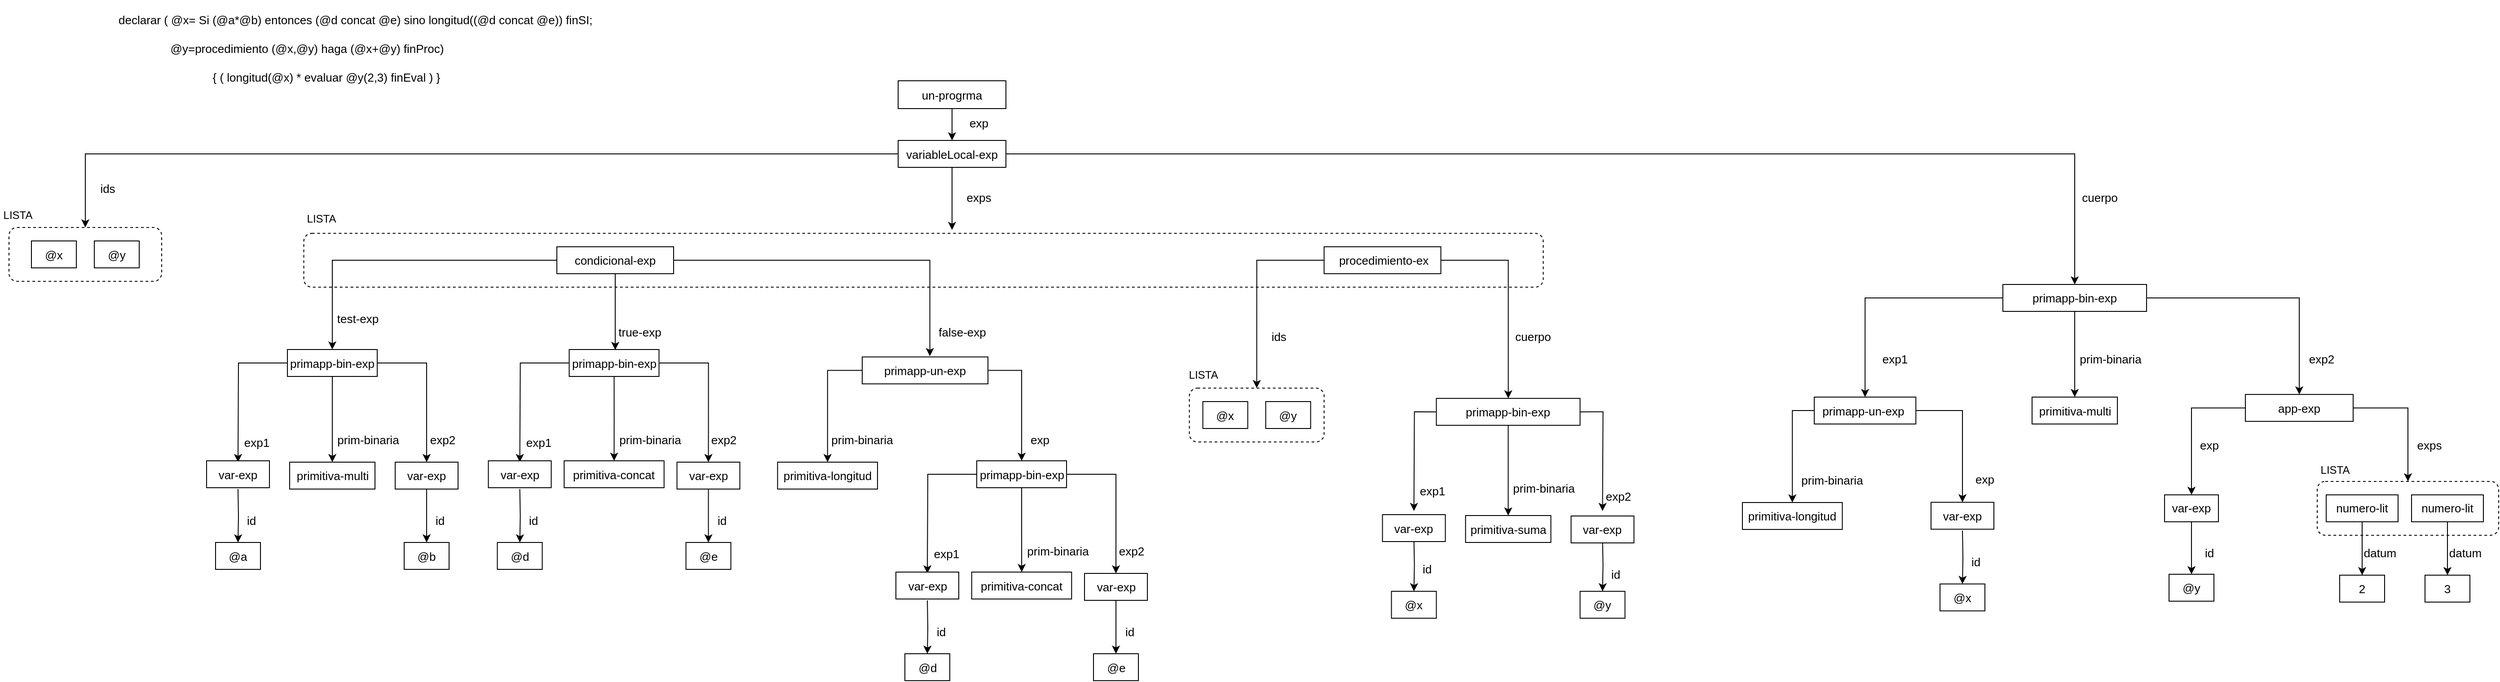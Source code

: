 <mxfile version="12.8.1" type="device"><diagram id="6paT6bCICy1OjPJKSsrn" name="Page-1"><mxGraphModel dx="4890" dy="3326" grid="1" gridSize="10" guides="1" tooltips="1" connect="1" arrows="1" fold="1" page="1" pageScale="1" pageWidth="827" pageHeight="1169" math="0" shadow="0"><root><mxCell id="0"/><mxCell id="1" parent="0"/><mxCell id="sHpWsN7wP_wHzQN0DbOn-65" value="" style="rounded=1;whiteSpace=wrap;html=1;fillColor=none;strokeColor=#000000;fontSize=13;dashed=1;" parent="1" vertex="1"><mxGeometry x="78.25" y="-890" width="1380" height="60" as="geometry"/></mxCell><mxCell id="sHpWsN7wP_wHzQN0DbOn-20" value="" style="rounded=1;whiteSpace=wrap;html=1;fillColor=none;strokeColor=#000000;fontSize=13;dashed=1;" parent="1" vertex="1"><mxGeometry x="-250" y="-896.5" width="170" height="60" as="geometry"/></mxCell><mxCell id="sHpWsN7wP_wHzQN0DbOn-1" value="&lt;p style=&quot;box-sizing: border-box ; margin-top: 0px ; margin-bottom: 1rem&quot;&gt;declarar (&lt;span&gt;&amp;nbsp;@x= Si (@a*@b) entonces (@d concat @e) sino longitud((@d concat @e)) finSI;&lt;/span&gt;&lt;/p&gt;&lt;p id=&quot;yui_3_17_2_1_1583632437635_43&quot; style=&quot;box-sizing: border-box ; margin-top: 0px ; margin-bottom: 1rem&quot;&gt;&amp;nbsp; &amp;nbsp; &amp;nbsp; &amp;nbsp; &amp;nbsp; &amp;nbsp; &amp;nbsp; &amp;nbsp; @y=procedimiento (@x,@y) haga (@x+@y) finProc&lt;span&gt;)&amp;nbsp;&lt;/span&gt;&lt;/p&gt;&lt;p id=&quot;yui_3_17_2_1_1583632437635_43&quot; style=&quot;box-sizing: border-box ; margin-top: 0px ; margin-bottom: 1rem&quot;&gt;&lt;span&gt;&amp;nbsp; &amp;nbsp; &amp;nbsp; &amp;nbsp; &amp;nbsp; &amp;nbsp; &amp;nbsp; &amp;nbsp; &amp;nbsp; &amp;nbsp; &amp;nbsp; &amp;nbsp; &amp;nbsp; &amp;nbsp; &amp;nbsp;{&amp;nbsp;&lt;/span&gt;&lt;span&gt;( longitud(@x) * evaluar @y(2,3) finEval )&amp;nbsp;&lt;/span&gt;&lt;span&gt;}&lt;/span&gt;&lt;/p&gt;&lt;p style=&quot;box-sizing: border-box ; margin-top: 0px ; margin-bottom: 1rem&quot;&gt;&lt;br style=&quot;box-sizing: border-box ; color: rgb(55 , 58 , 60) ; font-family: &amp;#34;poppins&amp;#34; , sans-serif ; font-size: 15px ; background-color: rgb(255 , 255 , 255)&quot;&gt;&lt;/p&gt;" style="text;html=1;strokeColor=none;fillColor=none;align=left;verticalAlign=middle;whiteSpace=wrap;rounded=0;fontSize=13;" parent="1" vertex="1"><mxGeometry x="-130" y="-1150" width="626.75" height="156.5" as="geometry"/></mxCell><mxCell id="sHpWsN7wP_wHzQN0DbOn-13" style="edgeStyle=orthogonalEdgeStyle;rounded=0;orthogonalLoop=1;jettySize=auto;html=1;exitX=0.5;exitY=1;exitDx=0;exitDy=0;entryX=0.5;entryY=0;entryDx=0;entryDy=0;fontSize=13;" parent="1" source="sHpWsN7wP_wHzQN0DbOn-2" target="sHpWsN7wP_wHzQN0DbOn-12" edge="1"><mxGeometry relative="1" as="geometry"/></mxCell><mxCell id="sHpWsN7wP_wHzQN0DbOn-2" value="un-progrma" style="rounded=0;whiteSpace=wrap;html=1;fontSize=13;" parent="1" vertex="1"><mxGeometry x="740" y="-1060" width="120" height="31" as="geometry"/></mxCell><mxCell id="sHpWsN7wP_wHzQN0DbOn-251" style="edgeStyle=orthogonalEdgeStyle;rounded=0;orthogonalLoop=1;jettySize=auto;html=1;exitX=0;exitY=0.5;exitDx=0;exitDy=0;entryX=0.5;entryY=0;entryDx=0;entryDy=0;fontSize=13;" parent="1" source="sHpWsN7wP_wHzQN0DbOn-9" target="sHpWsN7wP_wHzQN0DbOn-407" edge="1"><mxGeometry relative="1" as="geometry"><mxPoint x="113.25" y="-740.5" as="targetPoint"/></mxGeometry></mxCell><mxCell id="sHpWsN7wP_wHzQN0DbOn-420" style="edgeStyle=orthogonalEdgeStyle;rounded=0;orthogonalLoop=1;jettySize=auto;html=1;exitX=0.5;exitY=1;exitDx=0;exitDy=0;fontSize=13;" parent="1" source="sHpWsN7wP_wHzQN0DbOn-9" edge="1"><mxGeometry relative="1" as="geometry"><mxPoint x="425" y="-760" as="targetPoint"/></mxGeometry></mxCell><mxCell id="sHpWsN7wP_wHzQN0DbOn-479" style="edgeStyle=orthogonalEdgeStyle;rounded=0;orthogonalLoop=1;jettySize=auto;html=1;exitX=1;exitY=0.5;exitDx=0;exitDy=0;entryX=0.538;entryY=-0.03;entryDx=0;entryDy=0;entryPerimeter=0;fontSize=13;" parent="1" source="sHpWsN7wP_wHzQN0DbOn-9" target="sHpWsN7wP_wHzQN0DbOn-472" edge="1"><mxGeometry relative="1" as="geometry"/></mxCell><mxCell id="sHpWsN7wP_wHzQN0DbOn-9" value="condicional-exp" style="rounded=0;whiteSpace=wrap;html=1;fontSize=13;" parent="1" vertex="1"><mxGeometry x="360" y="-875" width="130" height="30" as="geometry"/></mxCell><mxCell id="sHpWsN7wP_wHzQN0DbOn-19" style="edgeStyle=orthogonalEdgeStyle;rounded=0;orthogonalLoop=1;jettySize=auto;html=1;exitX=0;exitY=0.5;exitDx=0;exitDy=0;entryX=0.5;entryY=0;entryDx=0;entryDy=0;fontSize=13;" parent="1" source="sHpWsN7wP_wHzQN0DbOn-12" target="sHpWsN7wP_wHzQN0DbOn-20" edge="1"><mxGeometry relative="1" as="geometry"><mxPoint x="270" y="-940" as="targetPoint"/></mxGeometry></mxCell><mxCell id="sHpWsN7wP_wHzQN0DbOn-22" style="edgeStyle=orthogonalEdgeStyle;rounded=0;orthogonalLoop=1;jettySize=auto;html=1;exitX=1;exitY=0.5;exitDx=0;exitDy=0;entryX=0.5;entryY=0;entryDx=0;entryDy=0;fontSize=13;" parent="1" source="sHpWsN7wP_wHzQN0DbOn-12" target="sHpWsN7wP_wHzQN0DbOn-353" edge="1"><mxGeometry relative="1" as="geometry"><mxPoint x="2218" y="-861.5" as="targetPoint"/></mxGeometry></mxCell><mxCell id="sHpWsN7wP_wHzQN0DbOn-329" style="edgeStyle=orthogonalEdgeStyle;rounded=0;orthogonalLoop=1;jettySize=auto;html=1;exitX=0.5;exitY=1;exitDx=0;exitDy=0;entryX=0.523;entryY=-0.062;entryDx=0;entryDy=0;entryPerimeter=0;fontSize=13;" parent="1" source="sHpWsN7wP_wHzQN0DbOn-12" target="sHpWsN7wP_wHzQN0DbOn-65" edge="1"><mxGeometry relative="1" as="geometry"/></mxCell><mxCell id="sHpWsN7wP_wHzQN0DbOn-12" value="variableLocal-exp" style="rounded=0;whiteSpace=wrap;html=1;fontSize=13;" parent="1" vertex="1"><mxGeometry x="740" y="-993.5" width="120" height="30" as="geometry"/></mxCell><mxCell id="sHpWsN7wP_wHzQN0DbOn-14" value="exp" style="text;html=1;strokeColor=none;fillColor=none;align=center;verticalAlign=middle;whiteSpace=wrap;rounded=0;fontSize=13;" parent="1" vertex="1"><mxGeometry x="810" y="-1023.5" width="40" height="20" as="geometry"/></mxCell><mxCell id="sHpWsN7wP_wHzQN0DbOn-23" value="@x" style="rounded=0;whiteSpace=wrap;html=1;strokeColor=#000000;fillColor=none;fontSize=13;" parent="1" vertex="1"><mxGeometry x="-225" y="-881.5" width="50" height="30" as="geometry"/></mxCell><mxCell id="sHpWsN7wP_wHzQN0DbOn-24" value="@y" style="rounded=0;whiteSpace=wrap;html=1;strokeColor=#000000;fillColor=none;fontSize=13;" parent="1" vertex="1"><mxGeometry x="-155" y="-881.5" width="50" height="30" as="geometry"/></mxCell><mxCell id="sHpWsN7wP_wHzQN0DbOn-29" value="cuerpo" style="text;html=1;strokeColor=none;fillColor=none;align=center;verticalAlign=middle;whiteSpace=wrap;rounded=0;fontSize=13;" parent="1" vertex="1"><mxGeometry x="2058" y="-940" width="40" height="20" as="geometry"/></mxCell><mxCell id="sHpWsN7wP_wHzQN0DbOn-30" value="ids" style="text;html=1;strokeColor=none;fillColor=none;align=center;verticalAlign=middle;whiteSpace=wrap;rounded=0;fontSize=13;" parent="1" vertex="1"><mxGeometry x="-160" y="-950" width="40" height="20" as="geometry"/></mxCell><mxCell id="sHpWsN7wP_wHzQN0DbOn-100" value="test-exp" style="text;html=1;strokeColor=none;fillColor=none;align=center;verticalAlign=middle;whiteSpace=wrap;rounded=0;fontSize=13;" parent="1" vertex="1"><mxGeometry x="110" y="-805.5" width="57" height="20" as="geometry"/></mxCell><mxCell id="sHpWsN7wP_wHzQN0DbOn-110" value="exps" style="text;html=1;strokeColor=none;fillColor=none;align=center;verticalAlign=middle;whiteSpace=wrap;rounded=0;fontSize=13;" parent="1" vertex="1"><mxGeometry x="810" y="-940" width="40" height="20" as="geometry"/></mxCell><mxCell id="sHpWsN7wP_wHzQN0DbOn-272" style="edgeStyle=orthogonalEdgeStyle;rounded=0;orthogonalLoop=1;jettySize=auto;html=1;exitX=0;exitY=0.5;exitDx=0;exitDy=0;entryX=0.5;entryY=0;entryDx=0;entryDy=0;fontSize=13;" parent="1" source="sHpWsN7wP_wHzQN0DbOn-273" target="sHpWsN7wP_wHzQN0DbOn-279" edge="1"><mxGeometry relative="1" as="geometry"/></mxCell><mxCell id="sHpWsN7wP_wHzQN0DbOn-325" style="edgeStyle=orthogonalEdgeStyle;rounded=0;orthogonalLoop=1;jettySize=auto;html=1;exitX=1;exitY=0.5;exitDx=0;exitDy=0;fontSize=13;" parent="1" source="sHpWsN7wP_wHzQN0DbOn-273" target="sHpWsN7wP_wHzQN0DbOn-293" edge="1"><mxGeometry relative="1" as="geometry"/></mxCell><mxCell id="sHpWsN7wP_wHzQN0DbOn-273" value="&amp;nbsp;procedimiento-ex" style="rounded=0;whiteSpace=wrap;html=1;fontSize=13;" parent="1" vertex="1"><mxGeometry x="1214.25" y="-875" width="130" height="30" as="geometry"/></mxCell><mxCell id="sHpWsN7wP_wHzQN0DbOn-274" value="cuerpo" style="text;html=1;strokeColor=none;fillColor=none;align=center;verticalAlign=middle;whiteSpace=wrap;rounded=0;fontSize=13;" parent="1" vertex="1"><mxGeometry x="1426.75" y="-785.5" width="40" height="20" as="geometry"/></mxCell><mxCell id="sHpWsN7wP_wHzQN0DbOn-279" value="" style="rounded=1;whiteSpace=wrap;html=1;fillColor=none;strokeColor=#000000;fontSize=13;dashed=1;" parent="1" vertex="1"><mxGeometry x="1064.25" y="-717.5" width="150" height="60" as="geometry"/></mxCell><mxCell id="sHpWsN7wP_wHzQN0DbOn-284" value="@x" style="rounded=0;whiteSpace=wrap;html=1;strokeColor=#000000;fillColor=none;fontSize=13;" parent="1" vertex="1"><mxGeometry x="1079.25" y="-702.5" width="50" height="30" as="geometry"/></mxCell><mxCell id="sHpWsN7wP_wHzQN0DbOn-285" value="@y" style="rounded=0;whiteSpace=wrap;html=1;strokeColor=#000000;fillColor=none;fontSize=13;" parent="1" vertex="1"><mxGeometry x="1149.25" y="-702.5" width="50" height="30" as="geometry"/></mxCell><mxCell id="sHpWsN7wP_wHzQN0DbOn-288" value="ids" style="text;html=1;strokeColor=none;fillColor=none;align=center;verticalAlign=middle;whiteSpace=wrap;rounded=0;fontSize=13;" parent="1" vertex="1"><mxGeometry x="1144.25" y="-785.5" width="40" height="20" as="geometry"/></mxCell><mxCell id="sHpWsN7wP_wHzQN0DbOn-290" style="edgeStyle=orthogonalEdgeStyle;rounded=0;orthogonalLoop=1;jettySize=auto;html=1;exitX=0.5;exitY=1;exitDx=0;exitDy=0;fontSize=13;" parent="1" source="sHpWsN7wP_wHzQN0DbOn-293" target="sHpWsN7wP_wHzQN0DbOn-294" edge="1"><mxGeometry relative="1" as="geometry"/></mxCell><mxCell id="sHpWsN7wP_wHzQN0DbOn-291" style="edgeStyle=orthogonalEdgeStyle;rounded=0;orthogonalLoop=1;jettySize=auto;html=1;exitX=1;exitY=0.5;exitDx=0;exitDy=0;entryX=0.5;entryY=0;entryDx=0;entryDy=0;fontSize=13;" parent="1" source="sHpWsN7wP_wHzQN0DbOn-293" edge="1"><mxGeometry relative="1" as="geometry"><mxPoint x="1524.25" y="-580.56" as="targetPoint"/></mxGeometry></mxCell><mxCell id="sHpWsN7wP_wHzQN0DbOn-292" style="edgeStyle=orthogonalEdgeStyle;rounded=0;orthogonalLoop=1;jettySize=auto;html=1;exitX=0;exitY=0.5;exitDx=0;exitDy=0;entryX=0.5;entryY=0;entryDx=0;entryDy=0;fontSize=13;" parent="1" source="sHpWsN7wP_wHzQN0DbOn-293" edge="1"><mxGeometry relative="1" as="geometry"><mxPoint x="1314.25" y="-580.56" as="targetPoint"/></mxGeometry></mxCell><mxCell id="sHpWsN7wP_wHzQN0DbOn-293" value="primapp-bin-exp" style="rounded=0;whiteSpace=wrap;html=1;strokeColor=#000000;fillColor=none;fontSize=13;" parent="1" vertex="1"><mxGeometry x="1339.25" y="-706.06" width="160" height="30" as="geometry"/></mxCell><mxCell id="sHpWsN7wP_wHzQN0DbOn-294" value="primitiva-suma" style="rounded=0;whiteSpace=wrap;html=1;strokeColor=#000000;fillColor=none;fontSize=13;" parent="1" vertex="1"><mxGeometry x="1371.75" y="-575.5" width="95" height="30" as="geometry"/></mxCell><mxCell id="sHpWsN7wP_wHzQN0DbOn-295" style="edgeStyle=orthogonalEdgeStyle;rounded=0;orthogonalLoop=1;jettySize=auto;html=1;exitX=0.5;exitY=1;exitDx=0;exitDy=0;entryX=0.5;entryY=0;entryDx=0;entryDy=0;fontSize=13;" parent="1" target="sHpWsN7wP_wHzQN0DbOn-297" edge="1"><mxGeometry relative="1" as="geometry"><mxPoint x="1524.25" y="-550.56" as="sourcePoint"/></mxGeometry></mxCell><mxCell id="sHpWsN7wP_wHzQN0DbOn-296" value="var-exp" style="rounded=0;whiteSpace=wrap;html=1;fontSize=13;" parent="1" vertex="1"><mxGeometry x="1489.25" y="-575" width="70" height="30" as="geometry"/></mxCell><mxCell id="sHpWsN7wP_wHzQN0DbOn-297" value="@y" style="rounded=0;whiteSpace=wrap;html=1;strokeColor=#000000;fillColor=none;fontSize=13;" parent="1" vertex="1"><mxGeometry x="1499.25" y="-491.06" width="50" height="30" as="geometry"/></mxCell><mxCell id="sHpWsN7wP_wHzQN0DbOn-298" value="id" style="text;html=1;strokeColor=none;fillColor=none;align=center;verticalAlign=middle;whiteSpace=wrap;rounded=0;fontSize=13;" parent="1" vertex="1"><mxGeometry x="1519.25" y="-520" width="40" height="20" as="geometry"/></mxCell><mxCell id="sHpWsN7wP_wHzQN0DbOn-299" style="edgeStyle=orthogonalEdgeStyle;rounded=0;orthogonalLoop=1;jettySize=auto;html=1;exitX=0.5;exitY=1;exitDx=0;exitDy=0;entryX=0.5;entryY=0;entryDx=0;entryDy=0;fontSize=13;" parent="1" target="sHpWsN7wP_wHzQN0DbOn-301" edge="1"><mxGeometry relative="1" as="geometry"><mxPoint x="1314.25" y="-550.56" as="sourcePoint"/></mxGeometry></mxCell><mxCell id="sHpWsN7wP_wHzQN0DbOn-300" value="var-exp" style="rounded=0;whiteSpace=wrap;html=1;fontSize=13;" parent="1" vertex="1"><mxGeometry x="1279.25" y="-576.5" width="70" height="30" as="geometry"/></mxCell><mxCell id="sHpWsN7wP_wHzQN0DbOn-301" value="@x" style="rounded=0;whiteSpace=wrap;html=1;strokeColor=#000000;fillColor=none;fontSize=13;" parent="1" vertex="1"><mxGeometry x="1289.25" y="-491.06" width="50" height="30" as="geometry"/></mxCell><mxCell id="sHpWsN7wP_wHzQN0DbOn-302" value="id" style="text;html=1;strokeColor=none;fillColor=none;align=center;verticalAlign=middle;whiteSpace=wrap;rounded=0;fontSize=13;" parent="1" vertex="1"><mxGeometry x="1309.25" y="-525.56" width="40" height="20" as="geometry"/></mxCell><mxCell id="sHpWsN7wP_wHzQN0DbOn-304" value="exp2" style="text;html=1;strokeColor=none;fillColor=none;align=center;verticalAlign=middle;whiteSpace=wrap;rounded=0;fontSize=13;" parent="1" vertex="1"><mxGeometry x="1521.75" y="-607.25" width="40" height="20" as="geometry"/></mxCell><mxCell id="sHpWsN7wP_wHzQN0DbOn-306" value="exp1" style="text;html=1;strokeColor=none;fillColor=none;align=center;verticalAlign=middle;whiteSpace=wrap;rounded=0;fontSize=13;" parent="1" vertex="1"><mxGeometry x="1315.25" y="-612.81" width="40" height="20" as="geometry"/></mxCell><mxCell id="sHpWsN7wP_wHzQN0DbOn-308" value="prim-binaria" style="text;html=1;strokeColor=none;fillColor=none;align=center;verticalAlign=middle;whiteSpace=wrap;rounded=0;fontSize=13;" parent="1" vertex="1"><mxGeometry x="1419.25" y="-615.56" width="80" height="20" as="geometry"/></mxCell><mxCell id="sHpWsN7wP_wHzQN0DbOn-350" style="edgeStyle=orthogonalEdgeStyle;rounded=0;orthogonalLoop=1;jettySize=auto;html=1;exitX=0.5;exitY=1;exitDx=0;exitDy=0;fontSize=13;" parent="1" source="sHpWsN7wP_wHzQN0DbOn-353" target="sHpWsN7wP_wHzQN0DbOn-354" edge="1"><mxGeometry relative="1" as="geometry"/></mxCell><mxCell id="sHpWsN7wP_wHzQN0DbOn-401" style="edgeStyle=orthogonalEdgeStyle;rounded=0;orthogonalLoop=1;jettySize=auto;html=1;exitX=1;exitY=0.5;exitDx=0;exitDy=0;entryX=0.5;entryY=0;entryDx=0;entryDy=0;fontSize=13;" parent="1" source="sHpWsN7wP_wHzQN0DbOn-353" target="sHpWsN7wP_wHzQN0DbOn-385" edge="1"><mxGeometry relative="1" as="geometry"/></mxCell><mxCell id="sHpWsN7wP_wHzQN0DbOn-521" style="edgeStyle=orthogonalEdgeStyle;rounded=0;orthogonalLoop=1;jettySize=auto;html=1;exitX=0;exitY=0.5;exitDx=0;exitDy=0;entryX=0.5;entryY=0;entryDx=0;entryDy=0;fontSize=13;" parent="1" source="sHpWsN7wP_wHzQN0DbOn-353" target="sHpWsN7wP_wHzQN0DbOn-517" edge="1"><mxGeometry relative="1" as="geometry"/></mxCell><mxCell id="sHpWsN7wP_wHzQN0DbOn-353" value="primapp-bin-exp" style="rounded=0;whiteSpace=wrap;html=1;strokeColor=#000000;fillColor=none;fontSize=13;" parent="1" vertex="1"><mxGeometry x="1970" y="-833" width="160" height="30" as="geometry"/></mxCell><mxCell id="sHpWsN7wP_wHzQN0DbOn-354" value="primitiva-multi" style="rounded=0;whiteSpace=wrap;html=1;strokeColor=#000000;fillColor=none;fontSize=13;" parent="1" vertex="1"><mxGeometry x="2002.5" y="-707.5" width="95" height="30" as="geometry"/></mxCell><mxCell id="sHpWsN7wP_wHzQN0DbOn-363" value="exp2" style="text;html=1;strokeColor=none;fillColor=none;align=center;verticalAlign=middle;whiteSpace=wrap;rounded=0;fontSize=13;" parent="1" vertex="1"><mxGeometry x="2305" y="-760.5" width="40" height="20" as="geometry"/></mxCell><mxCell id="sHpWsN7wP_wHzQN0DbOn-364" value="exp1" style="text;html=1;strokeColor=none;fillColor=none;align=center;verticalAlign=middle;whiteSpace=wrap;rounded=0;fontSize=13;" parent="1" vertex="1"><mxGeometry x="1830" y="-760.5" width="40" height="20" as="geometry"/></mxCell><mxCell id="sHpWsN7wP_wHzQN0DbOn-365" value="prim-binaria" style="text;html=1;strokeColor=none;fillColor=none;align=center;verticalAlign=middle;whiteSpace=wrap;rounded=0;fontSize=13;" parent="1" vertex="1"><mxGeometry x="2050" y="-760.5" width="80" height="20" as="geometry"/></mxCell><mxCell id="sHpWsN7wP_wHzQN0DbOn-383" style="edgeStyle=orthogonalEdgeStyle;rounded=0;orthogonalLoop=1;jettySize=auto;html=1;exitX=0;exitY=0.5;exitDx=0;exitDy=0;entryX=0.5;entryY=0;entryDx=0;entryDy=0;fontSize=13;" parent="1" source="sHpWsN7wP_wHzQN0DbOn-385" target="sHpWsN7wP_wHzQN0DbOn-387" edge="1"><mxGeometry relative="1" as="geometry"/></mxCell><mxCell id="sHpWsN7wP_wHzQN0DbOn-384" style="edgeStyle=orthogonalEdgeStyle;rounded=0;orthogonalLoop=1;jettySize=auto;html=1;exitX=1;exitY=0.5;exitDx=0;exitDy=0;entryX=0.5;entryY=0;entryDx=0;entryDy=0;fontSize=13;" parent="1" source="sHpWsN7wP_wHzQN0DbOn-385" target="sHpWsN7wP_wHzQN0DbOn-388" edge="1"><mxGeometry relative="1" as="geometry"/></mxCell><mxCell id="sHpWsN7wP_wHzQN0DbOn-385" value="app-exp" style="rounded=0;whiteSpace=wrap;html=1;fontSize=13;" parent="1" vertex="1"><mxGeometry x="2240" y="-710.43" width="120" height="30" as="geometry"/></mxCell><mxCell id="sHpWsN7wP_wHzQN0DbOn-386" style="edgeStyle=orthogonalEdgeStyle;rounded=0;orthogonalLoop=1;jettySize=auto;html=1;exitX=0.5;exitY=1;exitDx=0;exitDy=0;entryX=0.5;entryY=0;entryDx=0;entryDy=0;fontSize=13;" parent="1" source="sHpWsN7wP_wHzQN0DbOn-387" target="sHpWsN7wP_wHzQN0DbOn-395" edge="1"><mxGeometry relative="1" as="geometry"/></mxCell><mxCell id="sHpWsN7wP_wHzQN0DbOn-387" value="var-exp" style="rounded=0;whiteSpace=wrap;html=1;fontSize=13;" parent="1" vertex="1"><mxGeometry x="2150" y="-598.56" width="60" height="30" as="geometry"/></mxCell><mxCell id="sHpWsN7wP_wHzQN0DbOn-388" value="" style="rounded=1;whiteSpace=wrap;html=1;fillColor=none;strokeColor=#000000;fontSize=13;dashed=1;" parent="1" vertex="1"><mxGeometry x="2320" y="-613.56" width="202" height="60" as="geometry"/></mxCell><mxCell id="sHpWsN7wP_wHzQN0DbOn-389" style="edgeStyle=orthogonalEdgeStyle;rounded=0;orthogonalLoop=1;jettySize=auto;html=1;exitX=0.5;exitY=1;exitDx=0;exitDy=0;fontSize=13;" parent="1" source="sHpWsN7wP_wHzQN0DbOn-390" target="sHpWsN7wP_wHzQN0DbOn-394" edge="1"><mxGeometry relative="1" as="geometry"/></mxCell><mxCell id="sHpWsN7wP_wHzQN0DbOn-390" value="numero-lit" style="rounded=0;whiteSpace=wrap;html=1;fontSize=13;" parent="1" vertex="1"><mxGeometry x="2330" y="-598.56" width="80" height="30" as="geometry"/></mxCell><mxCell id="sHpWsN7wP_wHzQN0DbOn-391" style="edgeStyle=orthogonalEdgeStyle;rounded=0;orthogonalLoop=1;jettySize=auto;html=1;exitX=0.5;exitY=1;exitDx=0;exitDy=0;entryX=0.5;entryY=0;entryDx=0;entryDy=0;fontSize=13;" parent="1" source="sHpWsN7wP_wHzQN0DbOn-392" target="sHpWsN7wP_wHzQN0DbOn-393" edge="1"><mxGeometry relative="1" as="geometry"/></mxCell><mxCell id="sHpWsN7wP_wHzQN0DbOn-392" value="numero-lit" style="rounded=0;whiteSpace=wrap;html=1;fontSize=13;" parent="1" vertex="1"><mxGeometry x="2425" y="-598.56" width="80" height="30" as="geometry"/></mxCell><mxCell id="sHpWsN7wP_wHzQN0DbOn-393" value="3" style="rounded=0;whiteSpace=wrap;html=1;strokeColor=#000000;fillColor=none;fontSize=13;" parent="1" vertex="1"><mxGeometry x="2440" y="-509.06" width="50" height="30" as="geometry"/></mxCell><mxCell id="sHpWsN7wP_wHzQN0DbOn-394" value="2" style="rounded=0;whiteSpace=wrap;html=1;strokeColor=#000000;fillColor=none;fontSize=13;" parent="1" vertex="1"><mxGeometry x="2345" y="-509.06" width="50" height="30" as="geometry"/></mxCell><mxCell id="sHpWsN7wP_wHzQN0DbOn-395" value="@y" style="rounded=0;whiteSpace=wrap;html=1;strokeColor=#000000;fillColor=none;fontSize=13;" parent="1" vertex="1"><mxGeometry x="2155" y="-510.06" width="50" height="30" as="geometry"/></mxCell><mxCell id="sHpWsN7wP_wHzQN0DbOn-396" value="exps" style="text;html=1;strokeColor=none;fillColor=none;align=center;verticalAlign=middle;whiteSpace=wrap;rounded=0;fontSize=13;" parent="1" vertex="1"><mxGeometry x="2425" y="-663.93" width="40" height="20" as="geometry"/></mxCell><mxCell id="sHpWsN7wP_wHzQN0DbOn-397" value="id" style="text;html=1;strokeColor=none;fillColor=none;align=center;verticalAlign=middle;whiteSpace=wrap;rounded=0;fontSize=13;" parent="1" vertex="1"><mxGeometry x="2180" y="-543.56" width="40" height="20" as="geometry"/></mxCell><mxCell id="sHpWsN7wP_wHzQN0DbOn-398" value="datum" style="text;html=1;strokeColor=none;fillColor=none;align=center;verticalAlign=middle;whiteSpace=wrap;rounded=0;fontSize=13;" parent="1" vertex="1"><mxGeometry x="2465" y="-543.56" width="40" height="20" as="geometry"/></mxCell><mxCell id="sHpWsN7wP_wHzQN0DbOn-399" value="datum" style="text;html=1;strokeColor=none;fillColor=none;align=center;verticalAlign=middle;whiteSpace=wrap;rounded=0;fontSize=13;" parent="1" vertex="1"><mxGeometry x="2370" y="-543.56" width="40" height="20" as="geometry"/></mxCell><mxCell id="sHpWsN7wP_wHzQN0DbOn-400" value="exp" style="text;html=1;strokeColor=none;fillColor=none;align=center;verticalAlign=middle;whiteSpace=wrap;rounded=0;fontSize=13;" parent="1" vertex="1"><mxGeometry x="2180" y="-663.93" width="40" height="20" as="geometry"/></mxCell><mxCell id="sHpWsN7wP_wHzQN0DbOn-404" style="edgeStyle=orthogonalEdgeStyle;rounded=0;orthogonalLoop=1;jettySize=auto;html=1;exitX=0.5;exitY=1;exitDx=0;exitDy=0;fontSize=13;" parent="1" source="sHpWsN7wP_wHzQN0DbOn-407" target="sHpWsN7wP_wHzQN0DbOn-408" edge="1"><mxGeometry relative="1" as="geometry"/></mxCell><mxCell id="sHpWsN7wP_wHzQN0DbOn-405" style="edgeStyle=orthogonalEdgeStyle;rounded=0;orthogonalLoop=1;jettySize=auto;html=1;exitX=1;exitY=0.5;exitDx=0;exitDy=0;entryX=0.5;entryY=0;entryDx=0;entryDy=0;fontSize=13;" parent="1" source="sHpWsN7wP_wHzQN0DbOn-407" target="sHpWsN7wP_wHzQN0DbOn-410" edge="1"><mxGeometry relative="1" as="geometry"/></mxCell><mxCell id="sHpWsN7wP_wHzQN0DbOn-406" style="edgeStyle=orthogonalEdgeStyle;rounded=0;orthogonalLoop=1;jettySize=auto;html=1;exitX=0;exitY=0.5;exitDx=0;exitDy=0;entryX=0.5;entryY=0;entryDx=0;entryDy=0;fontSize=13;" parent="1" source="sHpWsN7wP_wHzQN0DbOn-407" edge="1"><mxGeometry relative="1" as="geometry"><mxPoint x="5" y="-635.0" as="targetPoint"/></mxGeometry></mxCell><mxCell id="sHpWsN7wP_wHzQN0DbOn-407" value="primapp-bin-exp" style="rounded=0;whiteSpace=wrap;html=1;strokeColor=#000000;fillColor=none;fontSize=13;" parent="1" vertex="1"><mxGeometry x="60" y="-760.5" width="100" height="30" as="geometry"/></mxCell><mxCell id="sHpWsN7wP_wHzQN0DbOn-408" value="primitiva-multi" style="rounded=0;whiteSpace=wrap;html=1;strokeColor=#000000;fillColor=none;fontSize=13;" parent="1" vertex="1"><mxGeometry x="62.5" y="-635" width="95" height="30" as="geometry"/></mxCell><mxCell id="sHpWsN7wP_wHzQN0DbOn-409" style="edgeStyle=orthogonalEdgeStyle;rounded=0;orthogonalLoop=1;jettySize=auto;html=1;exitX=0.5;exitY=1;exitDx=0;exitDy=0;entryX=0.5;entryY=0;entryDx=0;entryDy=0;fontSize=13;" parent="1" source="sHpWsN7wP_wHzQN0DbOn-410" target="sHpWsN7wP_wHzQN0DbOn-411" edge="1"><mxGeometry relative="1" as="geometry"/></mxCell><mxCell id="sHpWsN7wP_wHzQN0DbOn-410" value="var-exp" style="rounded=0;whiteSpace=wrap;html=1;fontSize=13;" parent="1" vertex="1"><mxGeometry x="180" y="-635" width="70" height="30" as="geometry"/></mxCell><mxCell id="sHpWsN7wP_wHzQN0DbOn-411" value="@b" style="rounded=0;whiteSpace=wrap;html=1;strokeColor=#000000;fillColor=none;fontSize=13;" parent="1" vertex="1"><mxGeometry x="190" y="-545.5" width="50" height="30" as="geometry"/></mxCell><mxCell id="sHpWsN7wP_wHzQN0DbOn-412" value="id" style="text;html=1;strokeColor=none;fillColor=none;align=center;verticalAlign=middle;whiteSpace=wrap;rounded=0;fontSize=13;" parent="1" vertex="1"><mxGeometry x="210" y="-580" width="40" height="20" as="geometry"/></mxCell><mxCell id="sHpWsN7wP_wHzQN0DbOn-413" style="edgeStyle=orthogonalEdgeStyle;rounded=0;orthogonalLoop=1;jettySize=auto;html=1;exitX=0.5;exitY=1;exitDx=0;exitDy=0;entryX=0.5;entryY=0;entryDx=0;entryDy=0;fontSize=13;" parent="1" target="sHpWsN7wP_wHzQN0DbOn-415" edge="1"><mxGeometry relative="1" as="geometry"><mxPoint x="5" y="-605.0" as="sourcePoint"/></mxGeometry></mxCell><mxCell id="sHpWsN7wP_wHzQN0DbOn-414" value="var-exp" style="rounded=0;whiteSpace=wrap;html=1;fontSize=13;" parent="1" vertex="1"><mxGeometry x="-30" y="-636.5" width="70" height="30" as="geometry"/></mxCell><mxCell id="sHpWsN7wP_wHzQN0DbOn-415" value="@a" style="rounded=0;whiteSpace=wrap;html=1;strokeColor=#000000;fillColor=none;fontSize=13;" parent="1" vertex="1"><mxGeometry x="-20" y="-545.5" width="50" height="30" as="geometry"/></mxCell><mxCell id="sHpWsN7wP_wHzQN0DbOn-416" value="id" style="text;html=1;strokeColor=none;fillColor=none;align=center;verticalAlign=middle;whiteSpace=wrap;rounded=0;fontSize=13;" parent="1" vertex="1"><mxGeometry y="-580" width="40" height="20" as="geometry"/></mxCell><mxCell id="sHpWsN7wP_wHzQN0DbOn-417" value="exp2" style="text;html=1;strokeColor=none;fillColor=none;align=center;verticalAlign=middle;whiteSpace=wrap;rounded=0;fontSize=13;" parent="1" vertex="1"><mxGeometry x="212.5" y="-670" width="40" height="20" as="geometry"/></mxCell><mxCell id="sHpWsN7wP_wHzQN0DbOn-418" value="exp1" style="text;html=1;strokeColor=none;fillColor=none;align=center;verticalAlign=middle;whiteSpace=wrap;rounded=0;fontSize=13;" parent="1" vertex="1"><mxGeometry x="6" y="-667.25" width="40" height="20" as="geometry"/></mxCell><mxCell id="sHpWsN7wP_wHzQN0DbOn-419" value="prim-binaria" style="text;html=1;strokeColor=none;fillColor=none;align=center;verticalAlign=middle;whiteSpace=wrap;rounded=0;fontSize=13;" parent="1" vertex="1"><mxGeometry x="110" y="-670" width="80" height="20" as="geometry"/></mxCell><mxCell id="sHpWsN7wP_wHzQN0DbOn-436" value="true-exp" style="text;html=1;strokeColor=none;fillColor=none;align=center;verticalAlign=middle;whiteSpace=wrap;rounded=0;fontSize=13;" parent="1" vertex="1"><mxGeometry x="423.75" y="-790" width="57" height="20" as="geometry"/></mxCell><mxCell id="sHpWsN7wP_wHzQN0DbOn-437" style="edgeStyle=orthogonalEdgeStyle;rounded=0;orthogonalLoop=1;jettySize=auto;html=1;exitX=0.5;exitY=1;exitDx=0;exitDy=0;fontSize=13;" parent="1" source="sHpWsN7wP_wHzQN0DbOn-440" target="sHpWsN7wP_wHzQN0DbOn-441" edge="1"><mxGeometry relative="1" as="geometry"/></mxCell><mxCell id="sHpWsN7wP_wHzQN0DbOn-438" style="edgeStyle=orthogonalEdgeStyle;rounded=0;orthogonalLoop=1;jettySize=auto;html=1;exitX=1;exitY=0.5;exitDx=0;exitDy=0;entryX=0.5;entryY=0;entryDx=0;entryDy=0;fontSize=13;" parent="1" source="sHpWsN7wP_wHzQN0DbOn-440" target="sHpWsN7wP_wHzQN0DbOn-443" edge="1"><mxGeometry relative="1" as="geometry"/></mxCell><mxCell id="sHpWsN7wP_wHzQN0DbOn-439" style="edgeStyle=orthogonalEdgeStyle;rounded=0;orthogonalLoop=1;jettySize=auto;html=1;exitX=0;exitY=0.5;exitDx=0;exitDy=0;entryX=0.5;entryY=0;entryDx=0;entryDy=0;fontSize=13;" parent="1" source="sHpWsN7wP_wHzQN0DbOn-440" edge="1"><mxGeometry relative="1" as="geometry"><mxPoint x="318.75" y="-635.0" as="targetPoint"/></mxGeometry></mxCell><mxCell id="sHpWsN7wP_wHzQN0DbOn-440" value="primapp-bin-exp" style="rounded=0;whiteSpace=wrap;html=1;strokeColor=#000000;fillColor=none;fontSize=13;" parent="1" vertex="1"><mxGeometry x="373.75" y="-760.5" width="100" height="30" as="geometry"/></mxCell><mxCell id="sHpWsN7wP_wHzQN0DbOn-441" value="primitiva-concat" style="rounded=0;whiteSpace=wrap;html=1;strokeColor=#000000;fillColor=none;fontSize=13;" parent="1" vertex="1"><mxGeometry x="368.13" y="-636.5" width="111.25" height="30" as="geometry"/></mxCell><mxCell id="sHpWsN7wP_wHzQN0DbOn-442" style="edgeStyle=orthogonalEdgeStyle;rounded=0;orthogonalLoop=1;jettySize=auto;html=1;exitX=0.5;exitY=1;exitDx=0;exitDy=0;entryX=0.5;entryY=0;entryDx=0;entryDy=0;fontSize=13;" parent="1" source="sHpWsN7wP_wHzQN0DbOn-443" target="sHpWsN7wP_wHzQN0DbOn-444" edge="1"><mxGeometry relative="1" as="geometry"/></mxCell><mxCell id="sHpWsN7wP_wHzQN0DbOn-443" value="var-exp" style="rounded=0;whiteSpace=wrap;html=1;fontSize=13;" parent="1" vertex="1"><mxGeometry x="493.75" y="-635" width="70" height="30" as="geometry"/></mxCell><mxCell id="sHpWsN7wP_wHzQN0DbOn-444" value="@e" style="rounded=0;whiteSpace=wrap;html=1;strokeColor=#000000;fillColor=none;fontSize=13;" parent="1" vertex="1"><mxGeometry x="503.75" y="-545.5" width="50" height="30" as="geometry"/></mxCell><mxCell id="sHpWsN7wP_wHzQN0DbOn-445" value="id" style="text;html=1;strokeColor=none;fillColor=none;align=center;verticalAlign=middle;whiteSpace=wrap;rounded=0;fontSize=13;" parent="1" vertex="1"><mxGeometry x="523.75" y="-580" width="40" height="20" as="geometry"/></mxCell><mxCell id="sHpWsN7wP_wHzQN0DbOn-446" style="edgeStyle=orthogonalEdgeStyle;rounded=0;orthogonalLoop=1;jettySize=auto;html=1;exitX=0.5;exitY=1;exitDx=0;exitDy=0;entryX=0.5;entryY=0;entryDx=0;entryDy=0;fontSize=13;" parent="1" target="sHpWsN7wP_wHzQN0DbOn-448" edge="1"><mxGeometry relative="1" as="geometry"><mxPoint x="318.75" y="-605.0" as="sourcePoint"/></mxGeometry></mxCell><mxCell id="sHpWsN7wP_wHzQN0DbOn-447" value="var-exp" style="rounded=0;whiteSpace=wrap;html=1;fontSize=13;" parent="1" vertex="1"><mxGeometry x="283.75" y="-636.5" width="70" height="30" as="geometry"/></mxCell><mxCell id="sHpWsN7wP_wHzQN0DbOn-448" value="@d" style="rounded=0;whiteSpace=wrap;html=1;strokeColor=#000000;fillColor=none;fontSize=13;" parent="1" vertex="1"><mxGeometry x="293.75" y="-545.5" width="50" height="30" as="geometry"/></mxCell><mxCell id="sHpWsN7wP_wHzQN0DbOn-449" value="id" style="text;html=1;strokeColor=none;fillColor=none;align=center;verticalAlign=middle;whiteSpace=wrap;rounded=0;fontSize=13;" parent="1" vertex="1"><mxGeometry x="313.75" y="-580" width="40" height="20" as="geometry"/></mxCell><mxCell id="sHpWsN7wP_wHzQN0DbOn-450" value="exp2" style="text;html=1;strokeColor=none;fillColor=none;align=center;verticalAlign=middle;whiteSpace=wrap;rounded=0;fontSize=13;" parent="1" vertex="1"><mxGeometry x="526.25" y="-670" width="40" height="20" as="geometry"/></mxCell><mxCell id="sHpWsN7wP_wHzQN0DbOn-451" value="exp1" style="text;html=1;strokeColor=none;fillColor=none;align=center;verticalAlign=middle;whiteSpace=wrap;rounded=0;fontSize=13;" parent="1" vertex="1"><mxGeometry x="319.75" y="-667.25" width="40" height="20" as="geometry"/></mxCell><mxCell id="sHpWsN7wP_wHzQN0DbOn-452" value="prim-binaria" style="text;html=1;strokeColor=none;fillColor=none;align=center;verticalAlign=middle;whiteSpace=wrap;rounded=0;fontSize=13;" parent="1" vertex="1"><mxGeometry x="423.75" y="-670" width="80" height="20" as="geometry"/></mxCell><mxCell id="sHpWsN7wP_wHzQN0DbOn-454" style="edgeStyle=orthogonalEdgeStyle;rounded=0;orthogonalLoop=1;jettySize=auto;html=1;exitX=0.5;exitY=1;exitDx=0;exitDy=0;fontSize=13;" parent="1" source="sHpWsN7wP_wHzQN0DbOn-457" target="sHpWsN7wP_wHzQN0DbOn-458" edge="1"><mxGeometry relative="1" as="geometry"/></mxCell><mxCell id="sHpWsN7wP_wHzQN0DbOn-455" style="edgeStyle=orthogonalEdgeStyle;rounded=0;orthogonalLoop=1;jettySize=auto;html=1;exitX=1;exitY=0.5;exitDx=0;exitDy=0;entryX=0.5;entryY=0;entryDx=0;entryDy=0;fontSize=13;" parent="1" source="sHpWsN7wP_wHzQN0DbOn-457" target="sHpWsN7wP_wHzQN0DbOn-460" edge="1"><mxGeometry relative="1" as="geometry"/></mxCell><mxCell id="sHpWsN7wP_wHzQN0DbOn-456" style="edgeStyle=orthogonalEdgeStyle;rounded=0;orthogonalLoop=1;jettySize=auto;html=1;exitX=0;exitY=0.5;exitDx=0;exitDy=0;entryX=0.5;entryY=0;entryDx=0;entryDy=0;fontSize=13;" parent="1" source="sHpWsN7wP_wHzQN0DbOn-457" edge="1"><mxGeometry relative="1" as="geometry"><mxPoint x="772.5" y="-511.0" as="targetPoint"/></mxGeometry></mxCell><mxCell id="sHpWsN7wP_wHzQN0DbOn-457" value="primapp-bin-exp" style="rounded=0;whiteSpace=wrap;html=1;strokeColor=#000000;fillColor=none;fontSize=13;" parent="1" vertex="1"><mxGeometry x="827.5" y="-636.5" width="100" height="30" as="geometry"/></mxCell><mxCell id="sHpWsN7wP_wHzQN0DbOn-458" value="primitiva-concat" style="rounded=0;whiteSpace=wrap;html=1;strokeColor=#000000;fillColor=none;fontSize=13;" parent="1" vertex="1"><mxGeometry x="821.88" y="-512.5" width="111.25" height="30" as="geometry"/></mxCell><mxCell id="sHpWsN7wP_wHzQN0DbOn-459" style="edgeStyle=orthogonalEdgeStyle;rounded=0;orthogonalLoop=1;jettySize=auto;html=1;exitX=0.5;exitY=1;exitDx=0;exitDy=0;entryX=0.5;entryY=0;entryDx=0;entryDy=0;fontSize=13;" parent="1" source="sHpWsN7wP_wHzQN0DbOn-460" target="sHpWsN7wP_wHzQN0DbOn-461" edge="1"><mxGeometry relative="1" as="geometry"/></mxCell><mxCell id="sHpWsN7wP_wHzQN0DbOn-460" value="var-exp" style="rounded=0;whiteSpace=wrap;html=1;fontSize=13;" parent="1" vertex="1"><mxGeometry x="947.5" y="-511.0" width="70" height="30" as="geometry"/></mxCell><mxCell id="sHpWsN7wP_wHzQN0DbOn-461" value="@e" style="rounded=0;whiteSpace=wrap;html=1;strokeColor=#000000;fillColor=none;fontSize=13;" parent="1" vertex="1"><mxGeometry x="957.5" y="-421.5" width="50" height="30" as="geometry"/></mxCell><mxCell id="sHpWsN7wP_wHzQN0DbOn-462" value="id" style="text;html=1;strokeColor=none;fillColor=none;align=center;verticalAlign=middle;whiteSpace=wrap;rounded=0;fontSize=13;" parent="1" vertex="1"><mxGeometry x="977.5" y="-456.0" width="40" height="20" as="geometry"/></mxCell><mxCell id="sHpWsN7wP_wHzQN0DbOn-463" style="edgeStyle=orthogonalEdgeStyle;rounded=0;orthogonalLoop=1;jettySize=auto;html=1;exitX=0.5;exitY=1;exitDx=0;exitDy=0;entryX=0.5;entryY=0;entryDx=0;entryDy=0;fontSize=13;" parent="1" target="sHpWsN7wP_wHzQN0DbOn-465" edge="1"><mxGeometry relative="1" as="geometry"><mxPoint x="772.5" y="-481.0" as="sourcePoint"/></mxGeometry></mxCell><mxCell id="sHpWsN7wP_wHzQN0DbOn-464" value="var-exp" style="rounded=0;whiteSpace=wrap;html=1;fontSize=13;" parent="1" vertex="1"><mxGeometry x="737.5" y="-512.5" width="70" height="30" as="geometry"/></mxCell><mxCell id="sHpWsN7wP_wHzQN0DbOn-465" value="@d" style="rounded=0;whiteSpace=wrap;html=1;strokeColor=#000000;fillColor=none;fontSize=13;" parent="1" vertex="1"><mxGeometry x="747.5" y="-421.5" width="50" height="30" as="geometry"/></mxCell><mxCell id="sHpWsN7wP_wHzQN0DbOn-466" value="id" style="text;html=1;strokeColor=none;fillColor=none;align=center;verticalAlign=middle;whiteSpace=wrap;rounded=0;fontSize=13;" parent="1" vertex="1"><mxGeometry x="767.5" y="-456.0" width="40" height="20" as="geometry"/></mxCell><mxCell id="sHpWsN7wP_wHzQN0DbOn-467" value="exp2" style="text;html=1;strokeColor=none;fillColor=none;align=center;verticalAlign=middle;whiteSpace=wrap;rounded=0;fontSize=13;" parent="1" vertex="1"><mxGeometry x="980" y="-546" width="40" height="20" as="geometry"/></mxCell><mxCell id="sHpWsN7wP_wHzQN0DbOn-468" value="exp1" style="text;html=1;strokeColor=none;fillColor=none;align=center;verticalAlign=middle;whiteSpace=wrap;rounded=0;fontSize=13;" parent="1" vertex="1"><mxGeometry x="773.5" y="-543.25" width="40" height="20" as="geometry"/></mxCell><mxCell id="sHpWsN7wP_wHzQN0DbOn-469" value="prim-binaria" style="text;html=1;strokeColor=none;fillColor=none;align=center;verticalAlign=middle;whiteSpace=wrap;rounded=0;fontSize=13;" parent="1" vertex="1"><mxGeometry x="877.5" y="-546" width="80" height="20" as="geometry"/></mxCell><mxCell id="sHpWsN7wP_wHzQN0DbOn-474" style="edgeStyle=orthogonalEdgeStyle;rounded=0;orthogonalLoop=1;jettySize=auto;html=1;exitX=1;exitY=0.5;exitDx=0;exitDy=0;fontSize=13;entryX=0.5;entryY=0;entryDx=0;entryDy=0;" parent="1" source="sHpWsN7wP_wHzQN0DbOn-472" target="sHpWsN7wP_wHzQN0DbOn-457" edge="1"><mxGeometry relative="1" as="geometry"><mxPoint x="870" y="-660" as="targetPoint"/></mxGeometry></mxCell><mxCell id="sHpWsN7wP_wHzQN0DbOn-482" style="edgeStyle=orthogonalEdgeStyle;rounded=0;orthogonalLoop=1;jettySize=auto;html=1;exitX=0;exitY=0.5;exitDx=0;exitDy=0;entryX=0.5;entryY=0;entryDx=0;entryDy=0;fontSize=13;" parent="1" source="sHpWsN7wP_wHzQN0DbOn-472" target="sHpWsN7wP_wHzQN0DbOn-476" edge="1"><mxGeometry relative="1" as="geometry"/></mxCell><mxCell id="sHpWsN7wP_wHzQN0DbOn-472" value="primapp-un-exp" style="rounded=0;whiteSpace=wrap;html=1;strokeColor=#000000;fillColor=none;fontSize=13;" parent="1" vertex="1"><mxGeometry x="700" y="-752.25" width="140" height="30" as="geometry"/></mxCell><mxCell id="sHpWsN7wP_wHzQN0DbOn-476" value="primitiva-longitud" style="rounded=0;whiteSpace=wrap;html=1;strokeColor=#000000;fillColor=none;fontSize=13;" parent="1" vertex="1"><mxGeometry x="605.76" y="-635" width="111.25" height="30" as="geometry"/></mxCell><mxCell id="sHpWsN7wP_wHzQN0DbOn-477" value="exp" style="text;html=1;strokeColor=none;fillColor=none;align=center;verticalAlign=middle;whiteSpace=wrap;rounded=0;fontSize=13;" parent="1" vertex="1"><mxGeometry x="877.5" y="-670" width="40" height="20" as="geometry"/></mxCell><mxCell id="sHpWsN7wP_wHzQN0DbOn-478" value="prim-binaria" style="text;html=1;strokeColor=none;fillColor=none;align=center;verticalAlign=middle;whiteSpace=wrap;rounded=0;fontSize=13;" parent="1" vertex="1"><mxGeometry x="660" y="-670" width="80" height="20" as="geometry"/></mxCell><mxCell id="sHpWsN7wP_wHzQN0DbOn-480" value="false-exp" style="text;html=1;strokeColor=none;fillColor=none;align=center;verticalAlign=middle;whiteSpace=wrap;rounded=0;fontSize=13;" parent="1" vertex="1"><mxGeometry x="783" y="-790" width="57" height="20" as="geometry"/></mxCell><mxCell id="sHpWsN7wP_wHzQN0DbOn-508" style="edgeStyle=orthogonalEdgeStyle;rounded=0;orthogonalLoop=1;jettySize=auto;html=1;exitX=0.5;exitY=1;exitDx=0;exitDy=0;entryX=0.5;entryY=0;entryDx=0;entryDy=0;fontSize=13;" parent="1" target="sHpWsN7wP_wHzQN0DbOn-510" edge="1"><mxGeometry relative="1" as="geometry"><mxPoint x="1925" y="-558.75" as="sourcePoint"/></mxGeometry></mxCell><mxCell id="sHpWsN7wP_wHzQN0DbOn-509" value="var-exp" style="rounded=0;whiteSpace=wrap;html=1;fontSize=13;" parent="1" vertex="1"><mxGeometry x="1890" y="-590.25" width="70" height="30" as="geometry"/></mxCell><mxCell id="sHpWsN7wP_wHzQN0DbOn-510" value="@x" style="rounded=0;whiteSpace=wrap;html=1;strokeColor=#000000;fillColor=none;fontSize=13;" parent="1" vertex="1"><mxGeometry x="1900" y="-499.25" width="50" height="30" as="geometry"/></mxCell><mxCell id="sHpWsN7wP_wHzQN0DbOn-511" value="id" style="text;html=1;strokeColor=none;fillColor=none;align=center;verticalAlign=middle;whiteSpace=wrap;rounded=0;fontSize=13;" parent="1" vertex="1"><mxGeometry x="1920" y="-533.75" width="40" height="20" as="geometry"/></mxCell><mxCell id="sHpWsN7wP_wHzQN0DbOn-516" style="edgeStyle=orthogonalEdgeStyle;rounded=0;orthogonalLoop=1;jettySize=auto;html=1;exitX=0;exitY=0.5;exitDx=0;exitDy=0;entryX=0.5;entryY=0;entryDx=0;entryDy=0;fontSize=13;" parent="1" source="sHpWsN7wP_wHzQN0DbOn-517" target="sHpWsN7wP_wHzQN0DbOn-518" edge="1"><mxGeometry relative="1" as="geometry"/></mxCell><mxCell id="sHpWsN7wP_wHzQN0DbOn-522" style="edgeStyle=orthogonalEdgeStyle;rounded=0;orthogonalLoop=1;jettySize=auto;html=1;exitX=1;exitY=0.5;exitDx=0;exitDy=0;entryX=0.5;entryY=0;entryDx=0;entryDy=0;fontSize=13;" parent="1" source="sHpWsN7wP_wHzQN0DbOn-517" target="sHpWsN7wP_wHzQN0DbOn-509" edge="1"><mxGeometry relative="1" as="geometry"/></mxCell><mxCell id="sHpWsN7wP_wHzQN0DbOn-517" value="primapp-un-exp&amp;nbsp;" style="rounded=0;whiteSpace=wrap;html=1;strokeColor=#000000;fillColor=none;fontSize=13;" parent="1" vertex="1"><mxGeometry x="1760" y="-707.5" width="113.13" height="30" as="geometry"/></mxCell><mxCell id="sHpWsN7wP_wHzQN0DbOn-518" value="primitiva-longitud" style="rounded=0;whiteSpace=wrap;html=1;strokeColor=#000000;fillColor=none;fontSize=13;" parent="1" vertex="1"><mxGeometry x="1680" y="-590.0" width="111.25" height="30" as="geometry"/></mxCell><mxCell id="sHpWsN7wP_wHzQN0DbOn-519" value="exp" style="text;html=1;strokeColor=none;fillColor=none;align=center;verticalAlign=middle;whiteSpace=wrap;rounded=0;fontSize=13;" parent="1" vertex="1"><mxGeometry x="1930" y="-625.82" width="40" height="20" as="geometry"/></mxCell><mxCell id="sHpWsN7wP_wHzQN0DbOn-520" value="prim-binaria" style="text;html=1;strokeColor=none;fillColor=none;align=center;verticalAlign=middle;whiteSpace=wrap;rounded=0;fontSize=13;" parent="1" vertex="1"><mxGeometry x="1740.0" y="-625.0" width="80" height="20" as="geometry"/></mxCell><mxCell id="j39u80nis5-TVBD7hAQ2-1" value="LISTA" style="text;html=1;strokeColor=none;fillColor=none;align=center;verticalAlign=middle;whiteSpace=wrap;rounded=0;dashed=1;" vertex="1" parent="1"><mxGeometry x="78.25" y="-916.5" width="40" height="20" as="geometry"/></mxCell><mxCell id="j39u80nis5-TVBD7hAQ2-2" value="LISTA" style="text;html=1;strokeColor=none;fillColor=none;align=center;verticalAlign=middle;whiteSpace=wrap;rounded=0;dashed=1;" vertex="1" parent="1"><mxGeometry x="-260" y="-920" width="40" height="20" as="geometry"/></mxCell><mxCell id="j39u80nis5-TVBD7hAQ2-3" value="LISTA" style="text;html=1;strokeColor=none;fillColor=none;align=center;verticalAlign=middle;whiteSpace=wrap;rounded=0;dashed=1;" vertex="1" parent="1"><mxGeometry x="1060" y="-742.25" width="40" height="20" as="geometry"/></mxCell><mxCell id="j39u80nis5-TVBD7hAQ2-4" value="LISTA" style="text;html=1;strokeColor=none;fillColor=none;align=center;verticalAlign=middle;whiteSpace=wrap;rounded=0;dashed=1;" vertex="1" parent="1"><mxGeometry x="2320" y="-636.5" width="40" height="20" as="geometry"/></mxCell></root></mxGraphModel></diagram></mxfile>
